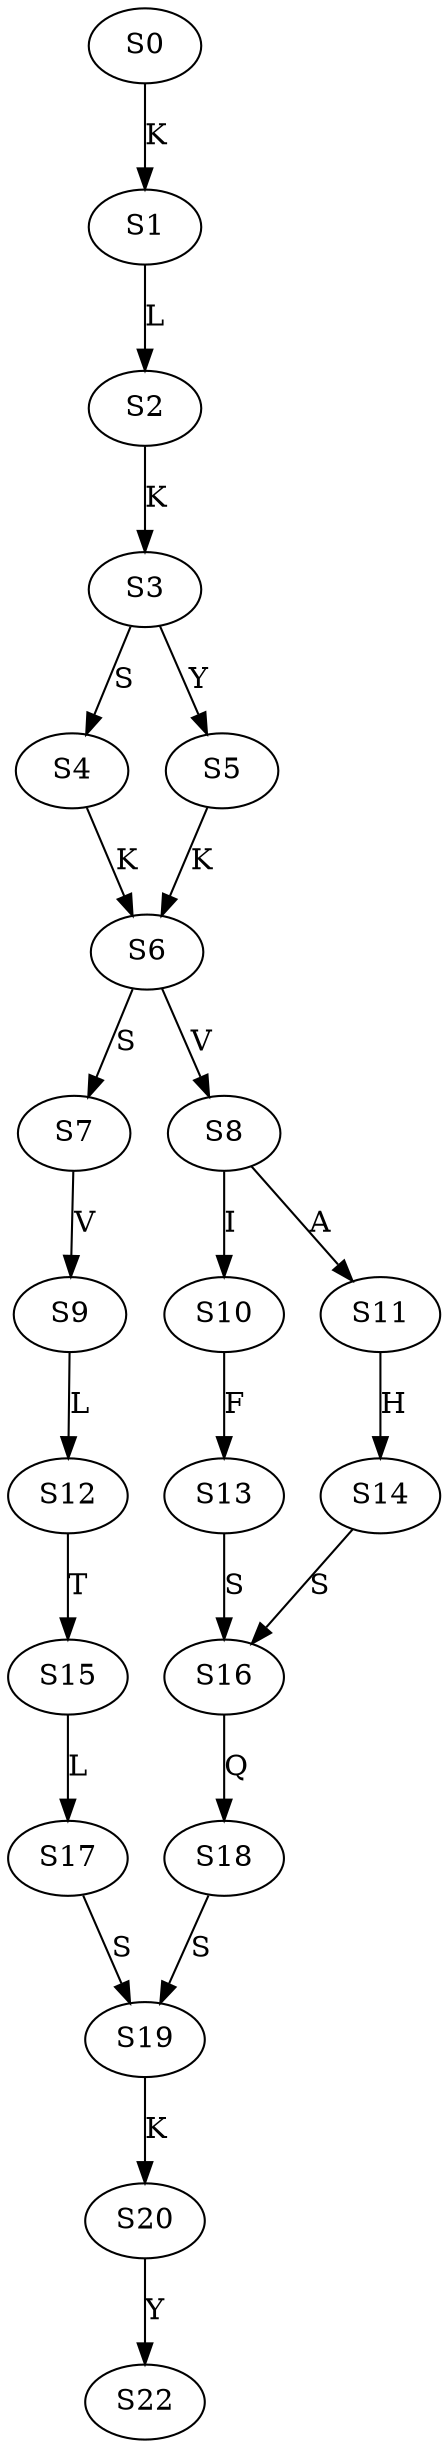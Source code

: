 strict digraph  {
	S0 -> S1 [ label = K ];
	S1 -> S2 [ label = L ];
	S2 -> S3 [ label = K ];
	S3 -> S4 [ label = S ];
	S3 -> S5 [ label = Y ];
	S4 -> S6 [ label = K ];
	S5 -> S6 [ label = K ];
	S6 -> S7 [ label = S ];
	S6 -> S8 [ label = V ];
	S7 -> S9 [ label = V ];
	S8 -> S10 [ label = I ];
	S8 -> S11 [ label = A ];
	S9 -> S12 [ label = L ];
	S10 -> S13 [ label = F ];
	S11 -> S14 [ label = H ];
	S12 -> S15 [ label = T ];
	S13 -> S16 [ label = S ];
	S14 -> S16 [ label = S ];
	S15 -> S17 [ label = L ];
	S16 -> S18 [ label = Q ];
	S17 -> S19 [ label = S ];
	S18 -> S19 [ label = S ];
	S19 -> S20 [ label = K ];
	S20 -> S22 [ label = Y ];
}
